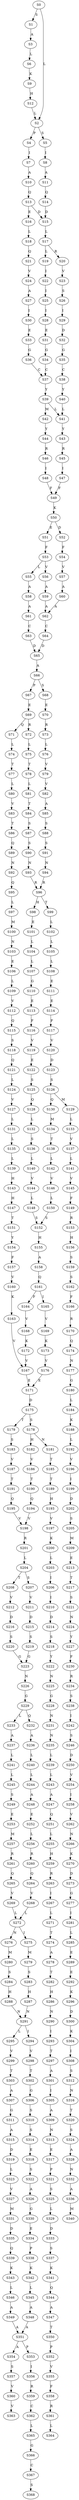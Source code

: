 strict digraph  {
	S0 -> S1 [ label = S ];
	S0 -> S2 [ label = L ];
	S1 -> S3 [ label = A ];
	S2 -> S4 [ label = P ];
	S2 -> S5 [ label = S ];
	S3 -> S6 [ label = L ];
	S4 -> S7 [ label = I ];
	S5 -> S8 [ label = I ];
	S6 -> S9 [ label = K ];
	S7 -> S10 [ label = A ];
	S8 -> S11 [ label = A ];
	S9 -> S12 [ label = H ];
	S10 -> S13 [ label = Q ];
	S11 -> S14 [ label = Q ];
	S12 -> S2 [ label = L ];
	S13 -> S15 [ label = D ];
	S13 -> S16 [ label = E ];
	S14 -> S15 [ label = D ];
	S15 -> S17 [ label = L ];
	S16 -> S18 [ label = L ];
	S17 -> S19 [ label = L ];
	S17 -> S20 [ label = R ];
	S18 -> S21 [ label = Q ];
	S19 -> S22 [ label = I ];
	S20 -> S23 [ label = V ];
	S21 -> S24 [ label = V ];
	S22 -> S25 [ label = I ];
	S23 -> S26 [ label = S ];
	S24 -> S27 [ label = A ];
	S25 -> S28 [ label = I ];
	S26 -> S29 [ label = I ];
	S27 -> S30 [ label = I ];
	S28 -> S31 [ label = E ];
	S29 -> S32 [ label = D ];
	S30 -> S33 [ label = E ];
	S31 -> S34 [ label = G ];
	S32 -> S35 [ label = G ];
	S33 -> S36 [ label = G ];
	S34 -> S37 [ label = C ];
	S35 -> S38 [ label = C ];
	S36 -> S37 [ label = C ];
	S37 -> S39 [ label = Y ];
	S38 -> S40 [ label = Y ];
	S39 -> S41 [ label = L ];
	S39 -> S42 [ label = M ];
	S40 -> S41 [ label = L ];
	S41 -> S43 [ label = Y ];
	S42 -> S44 [ label = Y ];
	S43 -> S45 [ label = R ];
	S44 -> S46 [ label = R ];
	S45 -> S47 [ label = I ];
	S46 -> S48 [ label = I ];
	S47 -> S49 [ label = F ];
	S48 -> S49 [ label = F ];
	S49 -> S50 [ label = K ];
	S50 -> S51 [ label = E ];
	S50 -> S52 [ label = D ];
	S51 -> S53 [ label = F ];
	S52 -> S54 [ label = F ];
	S53 -> S55 [ label = L ];
	S53 -> S56 [ label = V ];
	S54 -> S57 [ label = V ];
	S55 -> S58 [ label = A ];
	S56 -> S59 [ label = A ];
	S57 -> S60 [ label = A ];
	S58 -> S61 [ label = A ];
	S59 -> S62 [ label = A ];
	S60 -> S62 [ label = A ];
	S61 -> S63 [ label = C ];
	S62 -> S64 [ label = C ];
	S63 -> S65 [ label = D ];
	S64 -> S65 [ label = D ];
	S65 -> S66 [ label = A ];
	S66 -> S67 [ label = P ];
	S66 -> S68 [ label = S ];
	S67 -> S69 [ label = E ];
	S68 -> S70 [ label = E ];
	S69 -> S71 [ label = Q ];
	S69 -> S72 [ label = R ];
	S70 -> S73 [ label = R ];
	S71 -> S74 [ label = L ];
	S72 -> S75 [ label = L ];
	S73 -> S76 [ label = L ];
	S74 -> S77 [ label = T ];
	S75 -> S78 [ label = T ];
	S76 -> S79 [ label = V ];
	S77 -> S80 [ label = L ];
	S78 -> S81 [ label = L ];
	S79 -> S82 [ label = V ];
	S80 -> S83 [ label = V ];
	S81 -> S84 [ label = T ];
	S82 -> S85 [ label = A ];
	S83 -> S86 [ label = T ];
	S84 -> S87 [ label = S ];
	S85 -> S88 [ label = S ];
	S86 -> S89 [ label = Q ];
	S87 -> S90 [ label = S ];
	S88 -> S91 [ label = S ];
	S89 -> S92 [ label = N ];
	S90 -> S93 [ label = N ];
	S91 -> S94 [ label = N ];
	S92 -> S95 [ label = Q ];
	S93 -> S96 [ label = R ];
	S94 -> S96 [ label = R ];
	S95 -> S97 [ label = L ];
	S96 -> S98 [ label = H ];
	S96 -> S99 [ label = T ];
	S97 -> S100 [ label = M ];
	S98 -> S101 [ label = E ];
	S99 -> S102 [ label = L ];
	S100 -> S103 [ label = N ];
	S101 -> S104 [ label = L ];
	S102 -> S105 [ label = L ];
	S103 -> S106 [ label = E ];
	S104 -> S107 [ label = L ];
	S105 -> S108 [ label = L ];
	S106 -> S109 [ label = L ];
	S107 -> S110 [ label = G ];
	S108 -> S111 [ label = E ];
	S109 -> S112 [ label = V ];
	S110 -> S113 [ label = E ];
	S111 -> S114 [ label = E ];
	S112 -> S115 [ label = Q ];
	S113 -> S116 [ label = F ];
	S114 -> S117 [ label = F ];
	S115 -> S118 [ label = S ];
	S116 -> S119 [ label = V ];
	S117 -> S120 [ label = V ];
	S118 -> S121 [ label = Q ];
	S119 -> S122 [ label = E ];
	S120 -> S123 [ label = D ];
	S121 -> S124 [ label = L ];
	S122 -> S125 [ label = S ];
	S123 -> S126 [ label = S ];
	S124 -> S127 [ label = V ];
	S125 -> S128 [ label = Q ];
	S126 -> S129 [ label = M ];
	S126 -> S130 [ label = Q ];
	S127 -> S131 [ label = L ];
	S128 -> S132 [ label = L ];
	S129 -> S133 [ label = L ];
	S130 -> S134 [ label = M ];
	S131 -> S135 [ label = L ];
	S132 -> S136 [ label = S ];
	S133 -> S137 [ label = V ];
	S134 -> S138 [ label = T ];
	S135 -> S139 [ label = L ];
	S136 -> S140 [ label = L ];
	S137 -> S141 [ label = L ];
	S138 -> S142 [ label = L ];
	S139 -> S143 [ label = H ];
	S140 -> S144 [ label = V ];
	S141 -> S145 [ label = V ];
	S142 -> S146 [ label = V ];
	S143 -> S147 [ label = H ];
	S144 -> S148 [ label = L ];
	S145 -> S149 [ label = F ];
	S146 -> S150 [ label = L ];
	S147 -> S151 [ label = T ];
	S148 -> S152 [ label = S ];
	S149 -> S153 [ label = R ];
	S150 -> S152 [ label = S ];
	S151 -> S154 [ label = Y ];
	S152 -> S155 [ label = H ];
	S153 -> S156 [ label = H ];
	S154 -> S157 [ label = F ];
	S155 -> S158 [ label = A ];
	S156 -> S159 [ label = S ];
	S157 -> S160 [ label = V ];
	S158 -> S161 [ label = Q ];
	S159 -> S162 [ label = S ];
	S160 -> S163 [ label = K ];
	S161 -> S164 [ label = F ];
	S161 -> S165 [ label = I ];
	S162 -> S166 [ label = F ];
	S163 -> S167 [ label = V ];
	S164 -> S168 [ label = V ];
	S165 -> S169 [ label = V ];
	S166 -> S170 [ label = R ];
	S167 -> S171 [ label = E ];
	S168 -> S172 [ label = K ];
	S169 -> S173 [ label = K ];
	S170 -> S174 [ label = Q ];
	S171 -> S175 [ label = D ];
	S172 -> S167 [ label = V ];
	S173 -> S176 [ label = V ];
	S174 -> S177 [ label = N ];
	S175 -> S178 [ label = S ];
	S175 -> S179 [ label = T ];
	S176 -> S171 [ label = E ];
	S177 -> S180 [ label = G ];
	S178 -> S181 [ label = N ];
	S178 -> S182 [ label = H ];
	S179 -> S183 [ label = S ];
	S180 -> S184 [ label = L ];
	S181 -> S185 [ label = T ];
	S182 -> S186 [ label = V ];
	S183 -> S187 [ label = V ];
	S184 -> S188 [ label = K ];
	S185 -> S189 [ label = T ];
	S186 -> S190 [ label = T ];
	S187 -> S191 [ label = T ];
	S188 -> S192 [ label = L ];
	S189 -> S193 [ label = H ];
	S190 -> S194 [ label = Q ];
	S191 -> S195 [ label = Q ];
	S192 -> S196 [ label = V ];
	S193 -> S197 [ label = V ];
	S194 -> S198 [ label = V ];
	S195 -> S198 [ label = V ];
	S196 -> S199 [ label = I ];
	S197 -> S200 [ label = K ];
	S198 -> S201 [ label = R ];
	S199 -> S202 [ label = D ];
	S200 -> S203 [ label = L ];
	S201 -> S204 [ label = L ];
	S202 -> S205 [ label = S ];
	S203 -> S206 [ label = I ];
	S204 -> S207 [ label = S ];
	S204 -> S208 [ label = T ];
	S205 -> S209 [ label = M ];
	S206 -> S210 [ label = I ];
	S207 -> S211 [ label = V ];
	S208 -> S212 [ label = V ];
	S209 -> S213 [ label = E ];
	S210 -> S214 [ label = D ];
	S211 -> S215 [ label = D ];
	S212 -> S216 [ label = D ];
	S213 -> S217 [ label = T ];
	S214 -> S218 [ label = S ];
	S215 -> S219 [ label = S ];
	S216 -> S220 [ label = S ];
	S217 -> S221 [ label = S ];
	S218 -> S222 [ label = Y ];
	S219 -> S223 [ label = G ];
	S220 -> S223 [ label = G ];
	S221 -> S224 [ label = N ];
	S222 -> S225 [ label = N ];
	S223 -> S226 [ label = N ];
	S224 -> S227 [ label = Y ];
	S225 -> S228 [ label = G ];
	S226 -> S229 [ label = G ];
	S227 -> S230 [ label = F ];
	S228 -> S231 [ label = N ];
	S229 -> S232 [ label = Q ];
	S229 -> S233 [ label = L ];
	S230 -> S234 [ label = R ];
	S231 -> S235 [ label = N ];
	S232 -> S236 [ label = A ];
	S233 -> S237 [ label = A ];
	S234 -> S238 [ label = S ];
	S235 -> S239 [ label = L ];
	S236 -> S240 [ label = L ];
	S237 -> S241 [ label = L ];
	S238 -> S242 [ label = I ];
	S239 -> S243 [ label = L ];
	S240 -> S244 [ label = L ];
	S241 -> S245 [ label = L ];
	S242 -> S246 [ label = S ];
	S243 -> S247 [ label = A ];
	S244 -> S248 [ label = A ];
	S245 -> S249 [ label = S ];
	S246 -> S250 [ label = D ];
	S247 -> S251 [ label = Q ];
	S248 -> S252 [ label = E ];
	S249 -> S253 [ label = E ];
	S250 -> S254 [ label = V ];
	S251 -> S255 [ label = L ];
	S252 -> S256 [ label = L ];
	S253 -> S257 [ label = M ];
	S254 -> S258 [ label = I ];
	S255 -> S259 [ label = H ];
	S256 -> S260 [ label = R ];
	S257 -> S261 [ label = R ];
	S258 -> S262 [ label = V ];
	S259 -> S263 [ label = R ];
	S260 -> S264 [ label = Q ];
	S261 -> S265 [ label = Q ];
	S262 -> S266 [ label = N ];
	S263 -> S267 [ label = I ];
	S264 -> S268 [ label = V ];
	S265 -> S269 [ label = V ];
	S266 -> S270 [ label = K ];
	S267 -> S271 [ label = L ];
	S268 -> S272 [ label = L ];
	S269 -> S272 [ label = L ];
	S270 -> S273 [ label = D ];
	S271 -> S274 [ label = T ];
	S272 -> S275 [ label = I ];
	S272 -> S276 [ label = N ];
	S273 -> S277 [ label = G ];
	S274 -> S278 [ label = A ];
	S275 -> S279 [ label = M ];
	S276 -> S280 [ label = M ];
	S277 -> S281 [ label = I ];
	S278 -> S282 [ label = T ];
	S279 -> S283 [ label = S ];
	S280 -> S284 [ label = S ];
	S281 -> S285 [ label = L ];
	S282 -> S286 [ label = H ];
	S283 -> S287 [ label = H ];
	S284 -> S288 [ label = H ];
	S285 -> S289 [ label = E ];
	S286 -> S290 [ label = N ];
	S287 -> S291 [ label = N ];
	S288 -> S291 [ label = N ];
	S289 -> S292 [ label = E ];
	S290 -> S293 [ label = I ];
	S291 -> S294 [ label = I ];
	S291 -> S295 [ label = L ];
	S292 -> S296 [ label = K ];
	S293 -> S297 [ label = T ];
	S294 -> S298 [ label = V ];
	S295 -> S299 [ label = V ];
	S296 -> S300 [ label = D ];
	S297 -> S301 [ label = A ];
	S298 -> S302 [ label = T ];
	S299 -> S303 [ label = T ];
	S300 -> S304 [ label = K ];
	S301 -> S305 [ label = I ];
	S302 -> S306 [ label = G ];
	S303 -> S307 [ label = A ];
	S304 -> S308 [ label = I ];
	S305 -> S309 [ label = A ];
	S306 -> S310 [ label = S ];
	S307 -> S311 [ label = G ];
	S308 -> S312 [ label = S ];
	S309 -> S313 [ label = N ];
	S310 -> S314 [ label = S ];
	S311 -> S315 [ label = A ];
	S312 -> S316 [ label = N ];
	S313 -> S317 [ label = E ];
	S314 -> S318 [ label = E ];
	S315 -> S319 [ label = D ];
	S316 -> S320 [ label = T ];
	S317 -> S321 [ label = P ];
	S318 -> S322 [ label = S ];
	S319 -> S323 [ label = L ];
	S320 -> S324 [ label = S ];
	S321 -> S325 [ label = S ];
	S322 -> S326 [ label = A ];
	S323 -> S327 [ label = V ];
	S324 -> S328 [ label = A ];
	S325 -> S329 [ label = L ];
	S326 -> S330 [ label = G ];
	S327 -> S331 [ label = M ];
	S328 -> S332 [ label = N ];
	S329 -> S333 [ label = D ];
	S330 -> S334 [ label = E ];
	S331 -> S335 [ label = D ];
	S332 -> S336 [ label = A ];
	S333 -> S337 [ label = S ];
	S334 -> S338 [ label = P ];
	S335 -> S339 [ label = Q ];
	S336 -> S340 [ label = M ];
	S337 -> S341 [ label = K ];
	S338 -> S342 [ label = K ];
	S339 -> S343 [ label = K ];
	S341 -> S344 [ label = Q ];
	S342 -> S345 [ label = L ];
	S343 -> S346 [ label = L ];
	S344 -> S347 [ label = A ];
	S345 -> S348 [ label = A ];
	S346 -> S349 [ label = A ];
	S347 -> S350 [ label = T ];
	S348 -> S351 [ label = A ];
	S349 -> S351 [ label = A ];
	S350 -> S352 [ label = P ];
	S351 -> S353 [ label = P ];
	S351 -> S354 [ label = A ];
	S352 -> S355 [ label = V ];
	S353 -> S356 [ label = I ];
	S354 -> S357 [ label = S ];
	S355 -> S358 [ label = F ];
	S356 -> S359 [ label = R ];
	S357 -> S360 [ label = V ];
	S358 -> S361 [ label = R ];
	S359 -> S362 [ label = C ];
	S360 -> S363 [ label = V ];
	S361 -> S364 [ label = L ];
	S362 -> S365 [ label = L ];
	S365 -> S366 [ label = G ];
	S366 -> S367 [ label = C ];
	S367 -> S368 [ label = S ];
}
